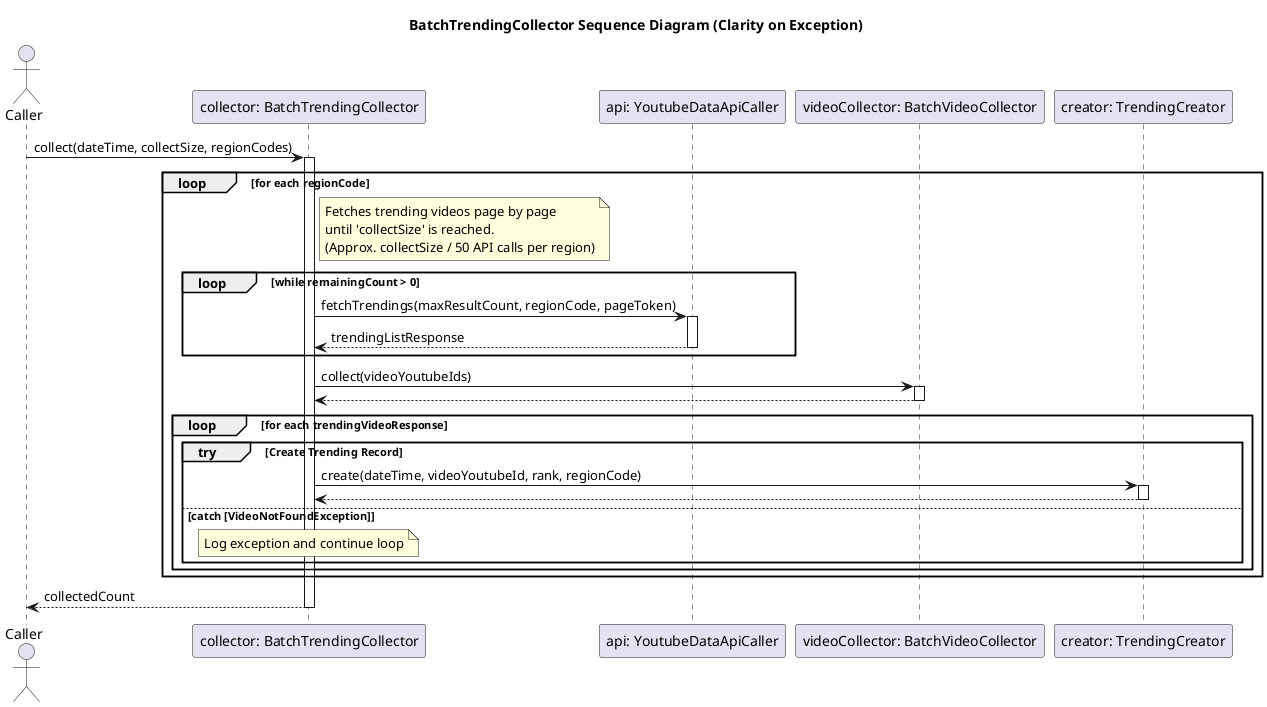 @startuml
title "BatchTrendingCollector Sequence Diagram (Clarity on Exception)"

actor "Caller" as caller
participant "collector: BatchTrendingCollector" as collector
participant "api: YoutubeDataApiCaller" as api
participant "videoCollector: BatchVideoCollector" as videoCollector
participant "creator: TrendingCreator" as creator

caller -> collector : collect(dateTime, collectSize, regionCodes)
activate collector

loop for each regionCode
    note right of collector
        Fetches trending videos page by page
        until 'collectSize' is reached.
        (Approx. collectSize / 50 API calls per region)
    end note
    loop while remainingCount > 0
        collector -> api : fetchTrendings(maxResultCount, regionCode, pageToken)
        activate api
        api --> collector : trendingListResponse
        deactivate api
    end

    collector -> videoCollector : collect(videoYoutubeIds)
    activate videoCollector
    videoCollector --> collector
    deactivate videoCollector

    loop for each trendingVideoResponse
        group try [Create Trending Record]
            collector -> creator : create(dateTime, videoYoutubeId, rank, regionCode)
            activate creator
            creator --> collector
            deactivate creator
        else catch [VideoNotFoundException]
            note over collector : Log exception and continue loop
        end
    end
end

collector --> caller : collectedCount
deactivate collector

@enduml